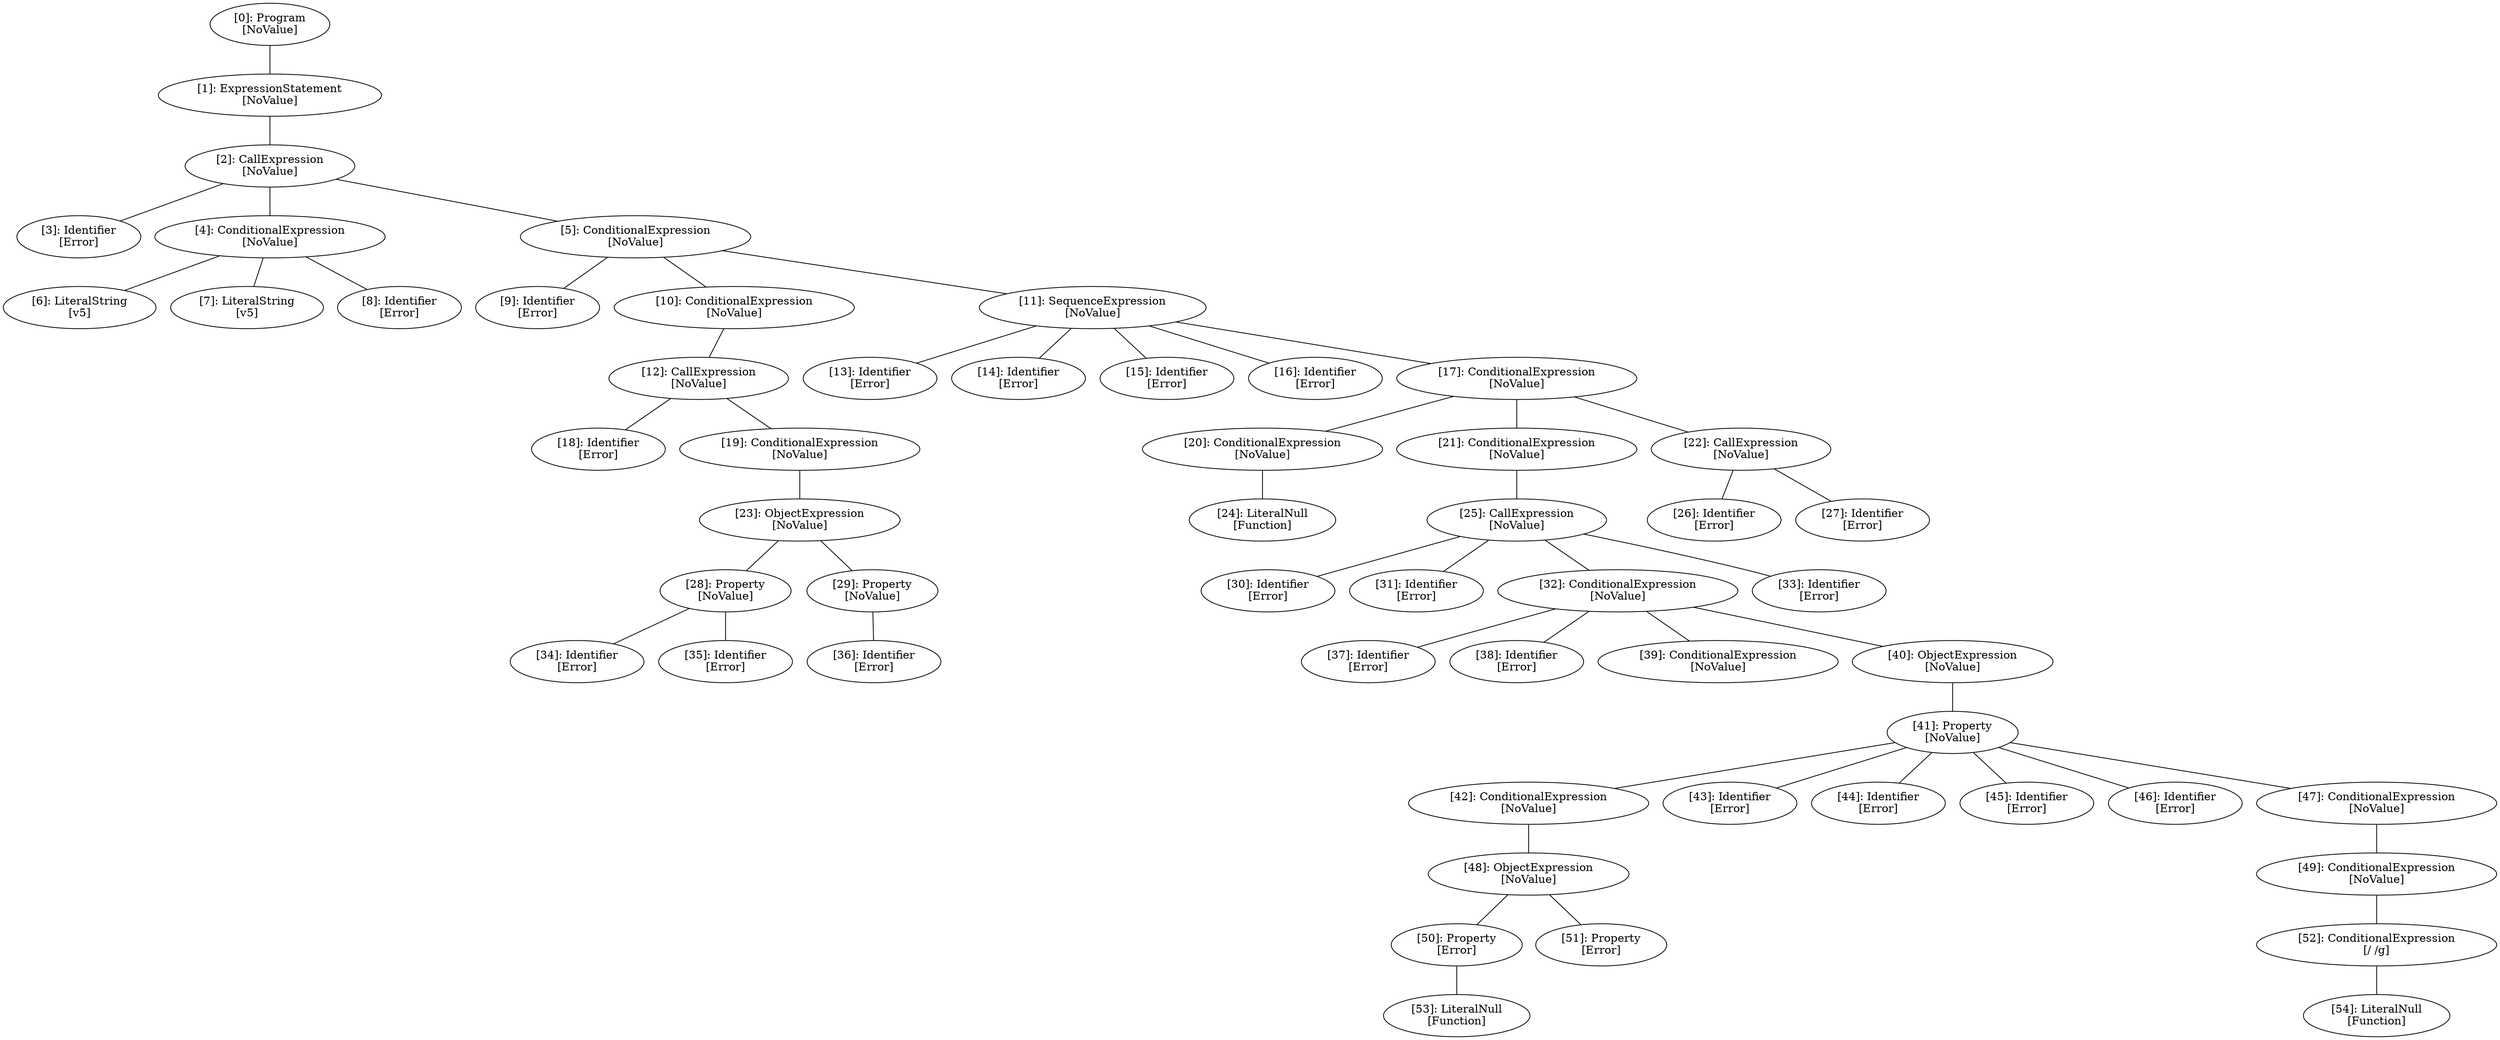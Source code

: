 // Result
graph {
	0 [label="[0]: Program
[NoValue]"]
	1 [label="[1]: ExpressionStatement
[NoValue]"]
	2 [label="[2]: CallExpression
[NoValue]"]
	3 [label="[3]: Identifier
[Error]"]
	4 [label="[4]: ConditionalExpression
[NoValue]"]
	5 [label="[5]: ConditionalExpression
[NoValue]"]
	6 [label="[6]: LiteralString
[v5]"]
	7 [label="[7]: LiteralString
[v5]"]
	8 [label="[8]: Identifier
[Error]"]
	9 [label="[9]: Identifier
[Error]"]
	10 [label="[10]: ConditionalExpression
[NoValue]"]
	11 [label="[11]: SequenceExpression
[NoValue]"]
	12 [label="[12]: CallExpression
[NoValue]"]
	13 [label="[13]: Identifier
[Error]"]
	14 [label="[14]: Identifier
[Error]"]
	15 [label="[15]: Identifier
[Error]"]
	16 [label="[16]: Identifier
[Error]"]
	17 [label="[17]: ConditionalExpression
[NoValue]"]
	18 [label="[18]: Identifier
[Error]"]
	19 [label="[19]: ConditionalExpression
[NoValue]"]
	20 [label="[20]: ConditionalExpression
[NoValue]"]
	21 [label="[21]: ConditionalExpression
[NoValue]"]
	22 [label="[22]: CallExpression
[NoValue]"]
	23 [label="[23]: ObjectExpression
[NoValue]"]
	24 [label="[24]: LiteralNull
[Function]"]
	25 [label="[25]: CallExpression
[NoValue]"]
	26 [label="[26]: Identifier
[Error]"]
	27 [label="[27]: Identifier
[Error]"]
	28 [label="[28]: Property
[NoValue]"]
	29 [label="[29]: Property
[NoValue]"]
	30 [label="[30]: Identifier
[Error]"]
	31 [label="[31]: Identifier
[Error]"]
	32 [label="[32]: ConditionalExpression
[NoValue]"]
	33 [label="[33]: Identifier
[Error]"]
	34 [label="[34]: Identifier
[Error]"]
	35 [label="[35]: Identifier
[Error]"]
	36 [label="[36]: Identifier
[Error]"]
	37 [label="[37]: Identifier
[Error]"]
	38 [label="[38]: Identifier
[Error]"]
	39 [label="[39]: ConditionalExpression
[NoValue]"]
	40 [label="[40]: ObjectExpression
[NoValue]"]
	41 [label="[41]: Property
[NoValue]"]
	42 [label="[42]: ConditionalExpression
[NoValue]"]
	43 [label="[43]: Identifier
[Error]"]
	44 [label="[44]: Identifier
[Error]"]
	45 [label="[45]: Identifier
[Error]"]
	46 [label="[46]: Identifier
[Error]"]
	47 [label="[47]: ConditionalExpression
[NoValue]"]
	48 [label="[48]: ObjectExpression
[NoValue]"]
	49 [label="[49]: ConditionalExpression
[NoValue]"]
	50 [label="[50]: Property
[Error]"]
	51 [label="[51]: Property
[Error]"]
	52 [label="[52]: ConditionalExpression
[/ /g]"]
	53 [label="[53]: LiteralNull
[Function]"]
	54 [label="[54]: LiteralNull
[Function]"]
	0 -- 1
	1 -- 2
	2 -- 3
	2 -- 4
	2 -- 5
	4 -- 6
	4 -- 7
	4 -- 8
	5 -- 9
	5 -- 10
	5 -- 11
	10 -- 12
	11 -- 13
	11 -- 14
	11 -- 15
	11 -- 16
	11 -- 17
	12 -- 18
	12 -- 19
	17 -- 20
	17 -- 21
	17 -- 22
	19 -- 23
	20 -- 24
	21 -- 25
	22 -- 26
	22 -- 27
	23 -- 28
	23 -- 29
	25 -- 30
	25 -- 31
	25 -- 32
	25 -- 33
	28 -- 34
	28 -- 35
	29 -- 36
	32 -- 37
	32 -- 38
	32 -- 39
	32 -- 40
	40 -- 41
	41 -- 42
	41 -- 43
	41 -- 44
	41 -- 45
	41 -- 46
	41 -- 47
	42 -- 48
	47 -- 49
	48 -- 50
	48 -- 51
	49 -- 52
	50 -- 53
	52 -- 54
}
